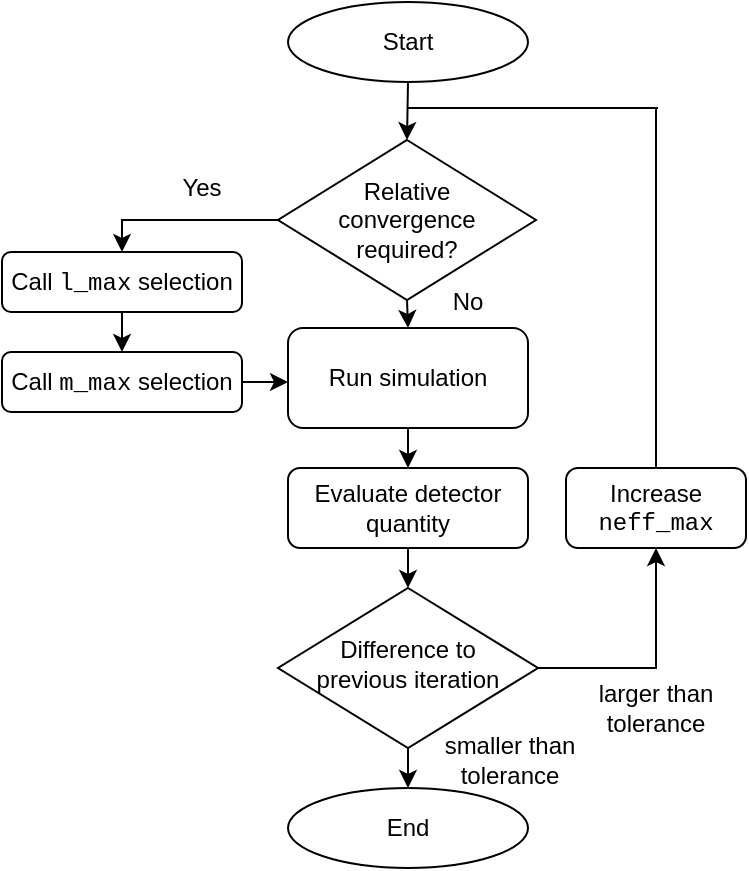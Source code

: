 <mxfile version="12.9.11" type="device"><diagram id="C5RBs43oDa-KdzZeNtuy" name="Page-1"><mxGraphModel dx="1041" dy="1780" grid="1" gridSize="10" guides="1" tooltips="1" connect="1" arrows="1" fold="1" page="1" pageScale="1" pageWidth="827" pageHeight="1169" math="0" shadow="0"><root><mxCell id="WIyWlLk6GJQsqaUBKTNV-0"/><mxCell id="WIyWlLk6GJQsqaUBKTNV-1" parent="WIyWlLk6GJQsqaUBKTNV-0"/><mxCell id="UzbW8IhdwUj0seIO155i-0" value="Call &lt;font face=&quot;Courier New&quot;&gt;l_max&lt;/font&gt; &lt;font face=&quot;Courier New&quot;&gt;&lt;font face=&quot;Helvetica&quot;&gt;selection&lt;/font&gt;&lt;br&gt;&lt;/font&gt;" style="rounded=1;whiteSpace=wrap;html=1;fontSize=12;glass=0;strokeWidth=1;shadow=0;" vertex="1" parent="WIyWlLk6GJQsqaUBKTNV-1"><mxGeometry x="463" y="32" width="120" height="30" as="geometry"/></mxCell><mxCell id="UzbW8IhdwUj0seIO155i-1" style="edgeStyle=orthogonalEdgeStyle;rounded=0;orthogonalLoop=1;jettySize=auto;html=1;entryX=0.5;entryY=1;entryDx=0;entryDy=0;entryPerimeter=0;" edge="1" parent="WIyWlLk6GJQsqaUBKTNV-1" source="UzbW8IhdwUj0seIO155i-2" target="UzbW8IhdwUj0seIO155i-7"><mxGeometry relative="1" as="geometry"/></mxCell><mxCell id="UzbW8IhdwUj0seIO155i-2" value="Difference to&lt;br&gt; previous iteration" style="rhombus;whiteSpace=wrap;html=1;shadow=0;fontFamily=Helvetica;fontSize=12;align=center;strokeWidth=1;spacing=6;spacingTop=-4;" vertex="1" parent="WIyWlLk6GJQsqaUBKTNV-1"><mxGeometry x="601" y="200" width="130" height="80" as="geometry"/></mxCell><mxCell id="UzbW8IhdwUj0seIO155i-3" value="Evaluate detector quantity" style="rounded=1;whiteSpace=wrap;html=1;" vertex="1" parent="WIyWlLk6GJQsqaUBKTNV-1"><mxGeometry x="606" y="140" width="120" height="40" as="geometry"/></mxCell><mxCell id="UzbW8IhdwUj0seIO155i-5" value="" style="endArrow=classic;html=1;exitX=0.5;exitY=1;exitDx=0;exitDy=0;" edge="1" parent="WIyWlLk6GJQsqaUBKTNV-1" source="UzbW8IhdwUj0seIO155i-3" target="UzbW8IhdwUj0seIO155i-2"><mxGeometry width="50" height="50" relative="1" as="geometry"><mxPoint x="836" y="310" as="sourcePoint"/><mxPoint x="886" y="260" as="targetPoint"/></mxGeometry></mxCell><mxCell id="UzbW8IhdwUj0seIO155i-6" style="edgeStyle=orthogonalEdgeStyle;rounded=0;orthogonalLoop=1;jettySize=auto;html=1;exitX=0.5;exitY=0;exitDx=0;exitDy=0;endArrow=none;endFill=0;" edge="1" parent="WIyWlLk6GJQsqaUBKTNV-1" source="UzbW8IhdwUj0seIO155i-7"><mxGeometry relative="1" as="geometry"><Array as="points"><mxPoint x="791" y="-40"/><mxPoint x="666" y="-40"/></Array><mxPoint x="666" y="-40" as="targetPoint"/></mxGeometry></mxCell><mxCell id="UzbW8IhdwUj0seIO155i-7" value="Increase &lt;font face=&quot;Courier New&quot;&gt;neff_max&lt;/font&gt;" style="rounded=1;whiteSpace=wrap;html=1;" vertex="1" parent="WIyWlLk6GJQsqaUBKTNV-1"><mxGeometry x="745" y="140" width="90" height="40" as="geometry"/></mxCell><mxCell id="UzbW8IhdwUj0seIO155i-8" value="larger than tolerance" style="text;html=1;strokeColor=none;fillColor=none;align=center;verticalAlign=middle;whiteSpace=wrap;rounded=0;" vertex="1" parent="WIyWlLk6GJQsqaUBKTNV-1"><mxGeometry x="750" y="250" width="80" height="20" as="geometry"/></mxCell><mxCell id="UzbW8IhdwUj0seIO155i-9" value="Start" style="ellipse;whiteSpace=wrap;html=1;" vertex="1" parent="WIyWlLk6GJQsqaUBKTNV-1"><mxGeometry x="606" y="-93" width="120" height="40" as="geometry"/></mxCell><mxCell id="UzbW8IhdwUj0seIO155i-10" value="" style="endArrow=classic;html=1;exitX=0.5;exitY=1;exitDx=0;exitDy=0;entryX=0.5;entryY=0;entryDx=0;entryDy=0;" edge="1" parent="WIyWlLk6GJQsqaUBKTNV-1" source="UzbW8IhdwUj0seIO155i-9" target="UzbW8IhdwUj0seIO155i-14"><mxGeometry width="50" height="50" relative="1" as="geometry"><mxPoint x="546" y="130" as="sourcePoint"/><mxPoint x="596" y="80" as="targetPoint"/></mxGeometry></mxCell><mxCell id="UzbW8IhdwUj0seIO155i-11" value="End" style="ellipse;whiteSpace=wrap;html=1;" vertex="1" parent="WIyWlLk6GJQsqaUBKTNV-1"><mxGeometry x="606" y="300" width="120" height="40" as="geometry"/></mxCell><mxCell id="UzbW8IhdwUj0seIO155i-12" value="" style="endArrow=classic;html=1;exitX=0.5;exitY=1;exitDx=0;exitDy=0;entryX=0.5;entryY=0;entryDx=0;entryDy=0;" edge="1" parent="WIyWlLk6GJQsqaUBKTNV-1" source="UzbW8IhdwUj0seIO155i-2" target="UzbW8IhdwUj0seIO155i-11"><mxGeometry width="50" height="50" relative="1" as="geometry"><mxPoint x="696" y="330" as="sourcePoint"/><mxPoint x="746" y="280" as="targetPoint"/></mxGeometry></mxCell><mxCell id="UzbW8IhdwUj0seIO155i-13" value="smaller than tolerance" style="text;html=1;strokeColor=none;fillColor=none;align=center;verticalAlign=middle;whiteSpace=wrap;rounded=0;" vertex="1" parent="WIyWlLk6GJQsqaUBKTNV-1"><mxGeometry x="677" y="276" width="80" height="20" as="geometry"/></mxCell><mxCell id="UzbW8IhdwUj0seIO155i-14" value="Relative&lt;br&gt;&lt;div&gt; convergence &lt;br&gt;&lt;/div&gt;&lt;div&gt;required?&lt;/div&gt;" style="rhombus;whiteSpace=wrap;html=1;" vertex="1" parent="WIyWlLk6GJQsqaUBKTNV-1"><mxGeometry x="601" y="-24" width="129" height="80" as="geometry"/></mxCell><mxCell id="UzbW8IhdwUj0seIO155i-16" value="Run simulation" style="rounded=1;whiteSpace=wrap;html=1;fontSize=12;glass=0;strokeWidth=1;shadow=0;" vertex="1" parent="WIyWlLk6GJQsqaUBKTNV-1"><mxGeometry x="606" y="70" width="120" height="50" as="geometry"/></mxCell><mxCell id="UzbW8IhdwUj0seIO155i-30" value="" style="endArrow=classic;html=1;exitX=0;exitY=0.5;exitDx=0;exitDy=0;entryX=0.5;entryY=0;entryDx=0;entryDy=0;edgeStyle=orthogonalEdgeStyle;rounded=0;" edge="1" parent="WIyWlLk6GJQsqaUBKTNV-1" source="UzbW8IhdwUj0seIO155i-14" target="UzbW8IhdwUj0seIO155i-0"><mxGeometry width="50" height="50" relative="1" as="geometry"><mxPoint x="520" y="70" as="sourcePoint"/><mxPoint x="570" y="20" as="targetPoint"/></mxGeometry></mxCell><mxCell id="UzbW8IhdwUj0seIO155i-31" value="" style="endArrow=classic;html=1;exitX=0.5;exitY=1;exitDx=0;exitDy=0;entryX=0.5;entryY=0;entryDx=0;entryDy=0;edgeStyle=orthogonalEdgeStyle;rounded=0;" edge="1" parent="WIyWlLk6GJQsqaUBKTNV-1" source="UzbW8IhdwUj0seIO155i-0" target="UzbW8IhdwUj0seIO155i-36"><mxGeometry width="50" height="50" relative="1" as="geometry"><mxPoint x="490" y="210" as="sourcePoint"/><mxPoint x="540" y="160" as="targetPoint"/><Array as="points"/></mxGeometry></mxCell><mxCell id="UzbW8IhdwUj0seIO155i-32" value="" style="endArrow=classic;html=1;exitX=0.5;exitY=1;exitDx=0;exitDy=0;entryX=0.5;entryY=0;entryDx=0;entryDy=0;" edge="1" parent="WIyWlLk6GJQsqaUBKTNV-1" source="UzbW8IhdwUj0seIO155i-14" target="UzbW8IhdwUj0seIO155i-16"><mxGeometry width="50" height="50" relative="1" as="geometry"><mxPoint x="580" y="80" as="sourcePoint"/><mxPoint x="630" y="30" as="targetPoint"/></mxGeometry></mxCell><mxCell id="UzbW8IhdwUj0seIO155i-33" value="" style="endArrow=classic;html=1;exitX=0.5;exitY=1;exitDx=0;exitDy=0;entryX=0.5;entryY=0;entryDx=0;entryDy=0;" edge="1" parent="WIyWlLk6GJQsqaUBKTNV-1" source="UzbW8IhdwUj0seIO155i-16" target="UzbW8IhdwUj0seIO155i-3"><mxGeometry width="50" height="50" relative="1" as="geometry"><mxPoint x="660" y="170" as="sourcePoint"/><mxPoint x="710" y="120" as="targetPoint"/></mxGeometry></mxCell><mxCell id="UzbW8IhdwUj0seIO155i-34" value="Yes" style="text;html=1;strokeColor=none;fillColor=none;align=center;verticalAlign=middle;whiteSpace=wrap;rounded=0;" vertex="1" parent="WIyWlLk6GJQsqaUBKTNV-1"><mxGeometry x="543" y="-10" width="40" height="20" as="geometry"/></mxCell><mxCell id="UzbW8IhdwUj0seIO155i-35" value="No" style="text;html=1;strokeColor=none;fillColor=none;align=center;verticalAlign=middle;whiteSpace=wrap;rounded=0;" vertex="1" parent="WIyWlLk6GJQsqaUBKTNV-1"><mxGeometry x="676" y="47" width="40" height="20" as="geometry"/></mxCell><mxCell id="UzbW8IhdwUj0seIO155i-38" value="" style="edgeStyle=orthogonalEdgeStyle;rounded=0;orthogonalLoop=1;jettySize=auto;html=1;endArrow=classic;endFill=1;" edge="1" parent="WIyWlLk6GJQsqaUBKTNV-1" source="UzbW8IhdwUj0seIO155i-36" target="UzbW8IhdwUj0seIO155i-16"><mxGeometry relative="1" as="geometry"><Array as="points"><mxPoint x="606" y="98"/></Array></mxGeometry></mxCell><mxCell id="UzbW8IhdwUj0seIO155i-36" value="Call &lt;font face=&quot;Courier New&quot;&gt;m_max&lt;font face=&quot;Helvetica&quot;&gt; selection&lt;/font&gt;&lt;br&gt;&lt;/font&gt;" style="rounded=1;whiteSpace=wrap;html=1;fontSize=12;glass=0;strokeWidth=1;shadow=0;" vertex="1" parent="WIyWlLk6GJQsqaUBKTNV-1"><mxGeometry x="463" y="82" width="120" height="30" as="geometry"/></mxCell></root></mxGraphModel></diagram></mxfile>